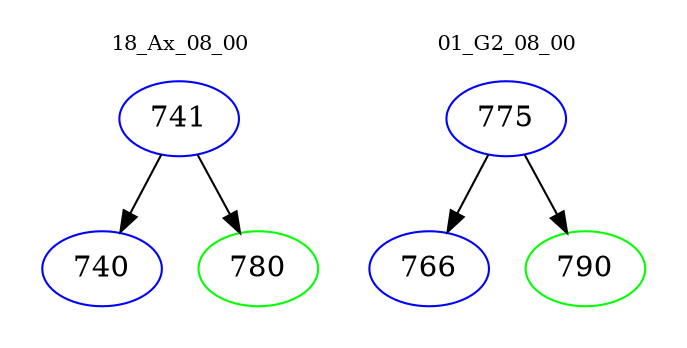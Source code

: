 digraph{
subgraph cluster_0 {
color = white
label = "18_Ax_08_00";
fontsize=10;
T0_741 [label="741", color="blue"]
T0_741 -> T0_740 [color="black"]
T0_740 [label="740", color="blue"]
T0_741 -> T0_780 [color="black"]
T0_780 [label="780", color="green"]
}
subgraph cluster_1 {
color = white
label = "01_G2_08_00";
fontsize=10;
T1_775 [label="775", color="blue"]
T1_775 -> T1_766 [color="black"]
T1_766 [label="766", color="blue"]
T1_775 -> T1_790 [color="black"]
T1_790 [label="790", color="green"]
}
}
